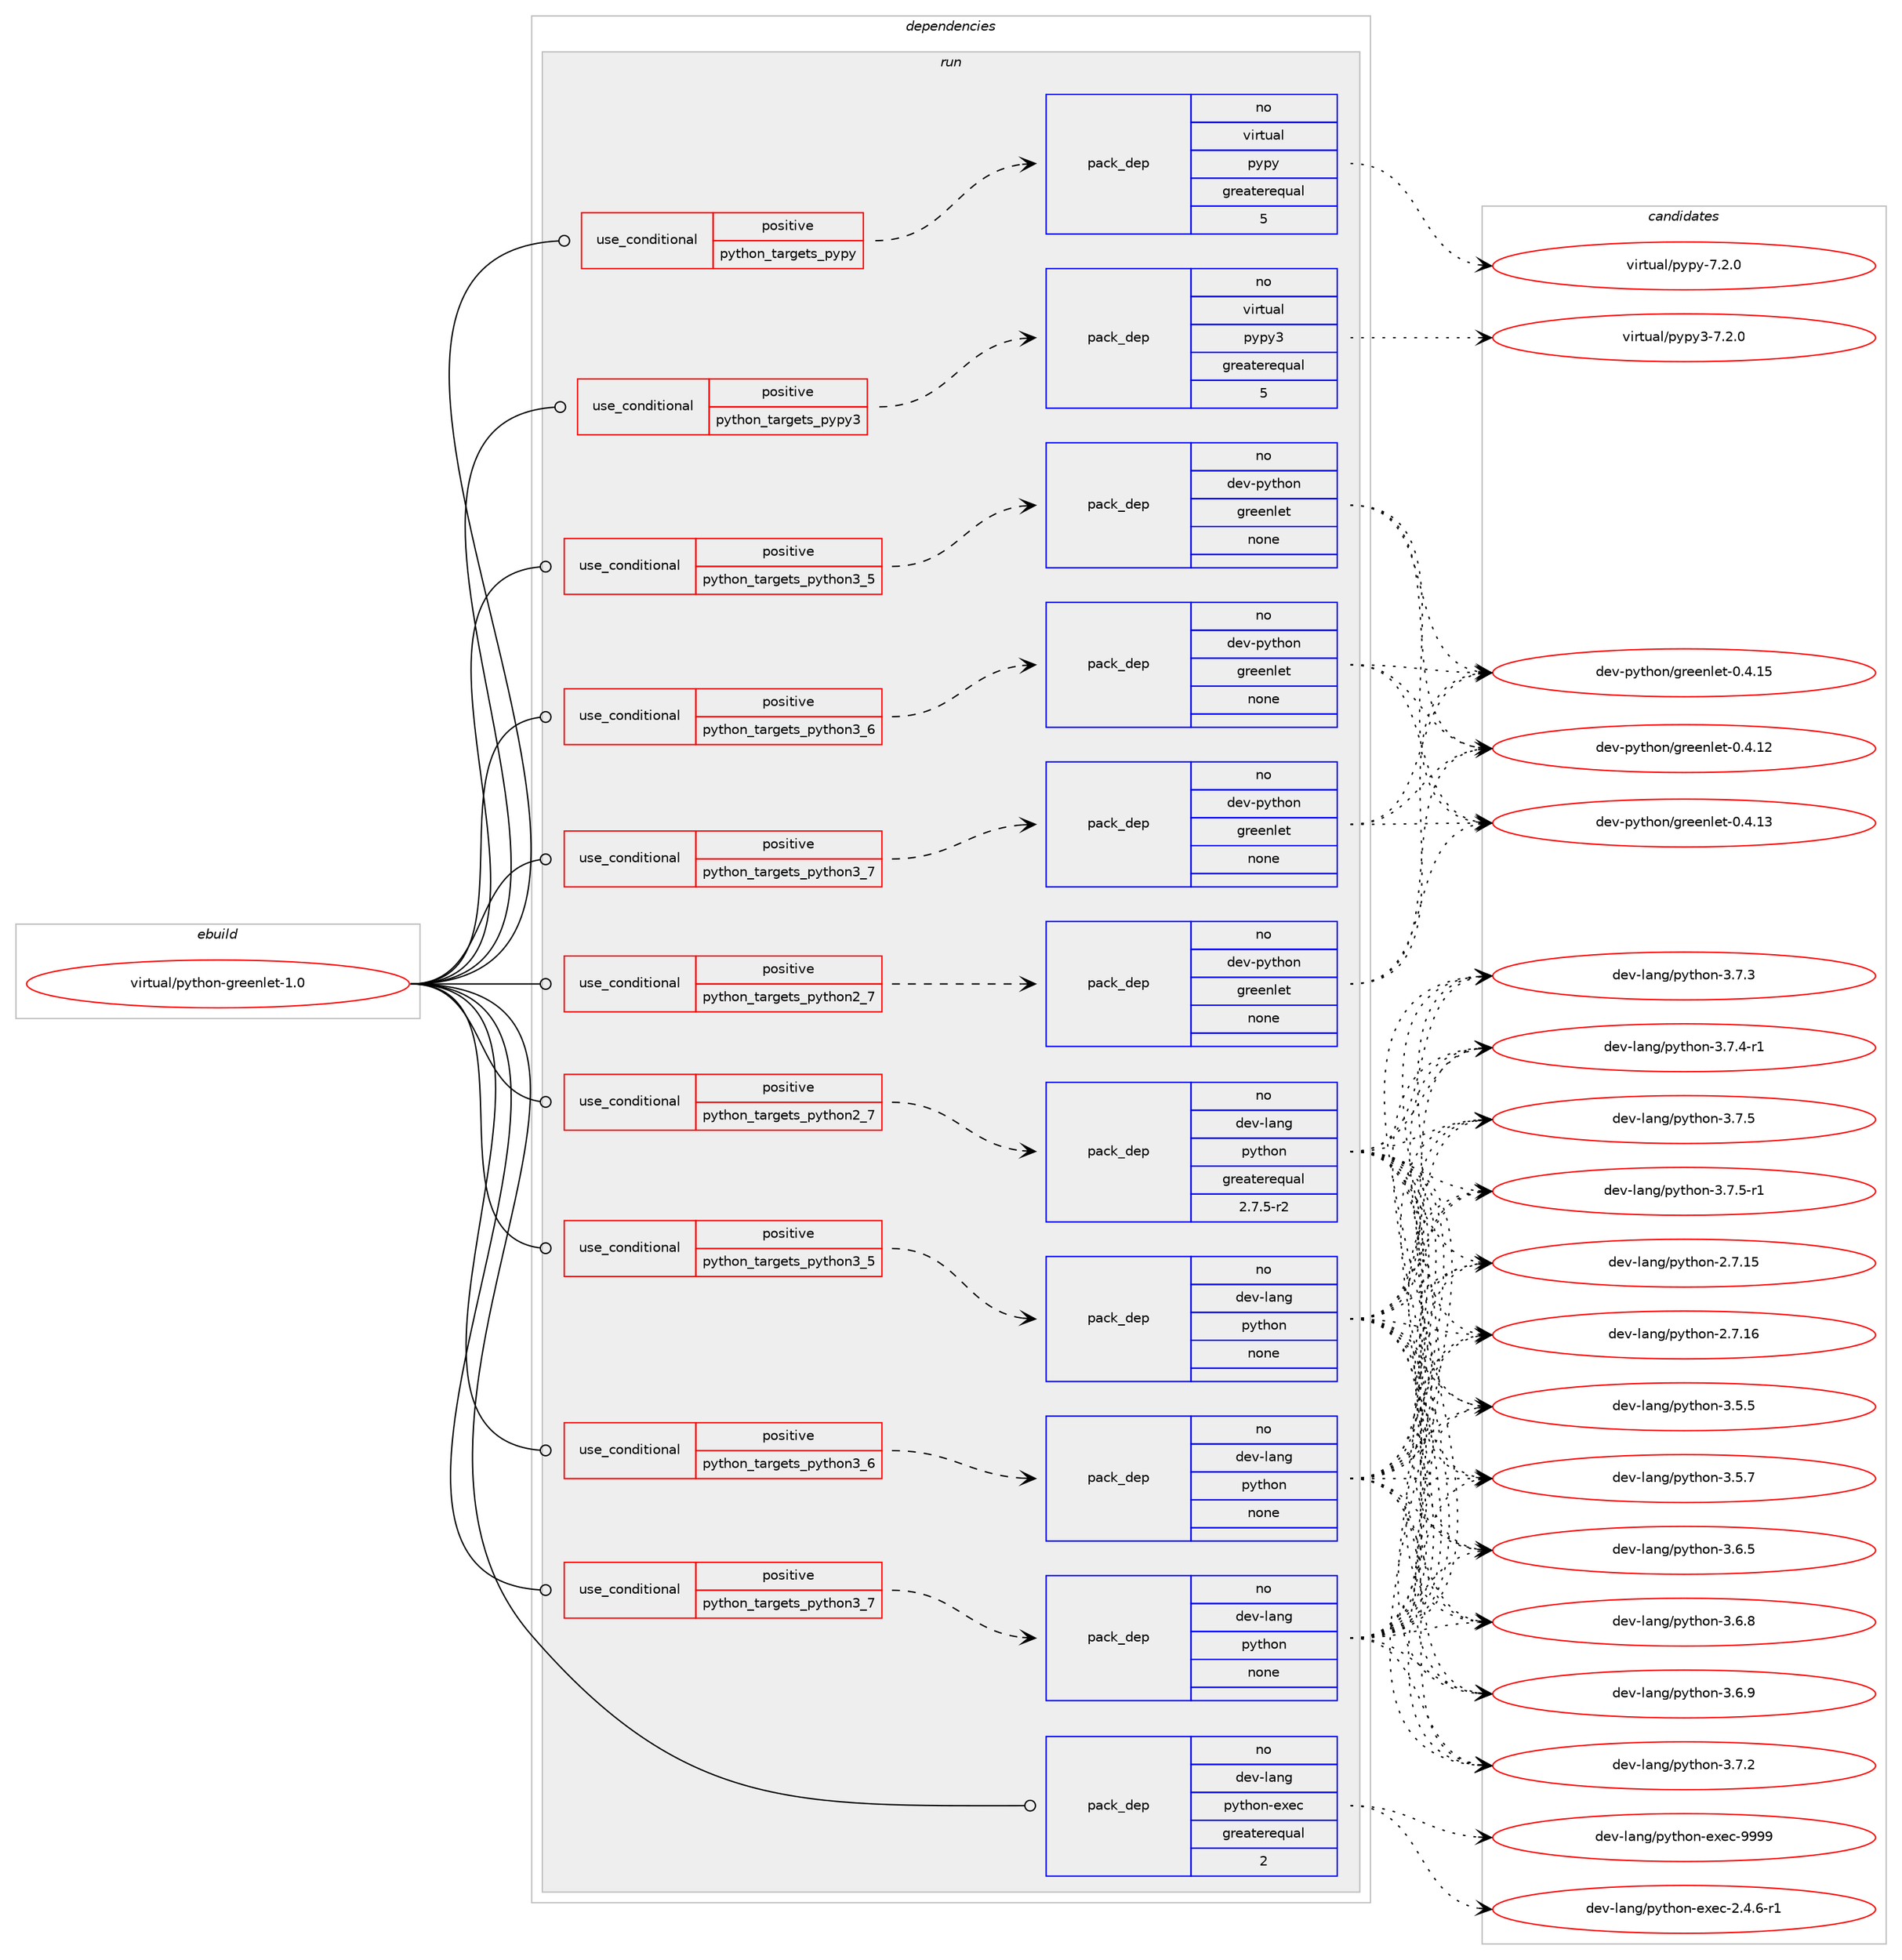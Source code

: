 digraph prolog {

# *************
# Graph options
# *************

newrank=true;
concentrate=true;
compound=true;
graph [rankdir=LR,fontname=Helvetica,fontsize=10,ranksep=1.5];#, ranksep=2.5, nodesep=0.2];
edge  [arrowhead=vee];
node  [fontname=Helvetica,fontsize=10];

# **********
# The ebuild
# **********

subgraph cluster_leftcol {
color=gray;
rank=same;
label=<<i>ebuild</i>>;
id [label="virtual/python-greenlet-1.0", color=red, width=4, href="../virtual/python-greenlet-1.0.svg"];
}

# ****************
# The dependencies
# ****************

subgraph cluster_midcol {
color=gray;
label=<<i>dependencies</i>>;
subgraph cluster_compile {
fillcolor="#eeeeee";
style=filled;
label=<<i>compile</i>>;
}
subgraph cluster_compileandrun {
fillcolor="#eeeeee";
style=filled;
label=<<i>compile and run</i>>;
}
subgraph cluster_run {
fillcolor="#eeeeee";
style=filled;
label=<<i>run</i>>;
subgraph cond216442 {
dependency902400 [label=<<TABLE BORDER="0" CELLBORDER="1" CELLSPACING="0" CELLPADDING="4"><TR><TD ROWSPAN="3" CELLPADDING="10">use_conditional</TD></TR><TR><TD>positive</TD></TR><TR><TD>python_targets_pypy</TD></TR></TABLE>>, shape=none, color=red];
subgraph pack669773 {
dependency902401 [label=<<TABLE BORDER="0" CELLBORDER="1" CELLSPACING="0" CELLPADDING="4" WIDTH="220"><TR><TD ROWSPAN="6" CELLPADDING="30">pack_dep</TD></TR><TR><TD WIDTH="110">no</TD></TR><TR><TD>virtual</TD></TR><TR><TD>pypy</TD></TR><TR><TD>greaterequal</TD></TR><TR><TD>5</TD></TR></TABLE>>, shape=none, color=blue];
}
dependency902400:e -> dependency902401:w [weight=20,style="dashed",arrowhead="vee"];
}
id:e -> dependency902400:w [weight=20,style="solid",arrowhead="odot"];
subgraph cond216443 {
dependency902402 [label=<<TABLE BORDER="0" CELLBORDER="1" CELLSPACING="0" CELLPADDING="4"><TR><TD ROWSPAN="3" CELLPADDING="10">use_conditional</TD></TR><TR><TD>positive</TD></TR><TR><TD>python_targets_pypy3</TD></TR></TABLE>>, shape=none, color=red];
subgraph pack669774 {
dependency902403 [label=<<TABLE BORDER="0" CELLBORDER="1" CELLSPACING="0" CELLPADDING="4" WIDTH="220"><TR><TD ROWSPAN="6" CELLPADDING="30">pack_dep</TD></TR><TR><TD WIDTH="110">no</TD></TR><TR><TD>virtual</TD></TR><TR><TD>pypy3</TD></TR><TR><TD>greaterequal</TD></TR><TR><TD>5</TD></TR></TABLE>>, shape=none, color=blue];
}
dependency902402:e -> dependency902403:w [weight=20,style="dashed",arrowhead="vee"];
}
id:e -> dependency902402:w [weight=20,style="solid",arrowhead="odot"];
subgraph cond216444 {
dependency902404 [label=<<TABLE BORDER="0" CELLBORDER="1" CELLSPACING="0" CELLPADDING="4"><TR><TD ROWSPAN="3" CELLPADDING="10">use_conditional</TD></TR><TR><TD>positive</TD></TR><TR><TD>python_targets_python2_7</TD></TR></TABLE>>, shape=none, color=red];
subgraph pack669775 {
dependency902405 [label=<<TABLE BORDER="0" CELLBORDER="1" CELLSPACING="0" CELLPADDING="4" WIDTH="220"><TR><TD ROWSPAN="6" CELLPADDING="30">pack_dep</TD></TR><TR><TD WIDTH="110">no</TD></TR><TR><TD>dev-lang</TD></TR><TR><TD>python</TD></TR><TR><TD>greaterequal</TD></TR><TR><TD>2.7.5-r2</TD></TR></TABLE>>, shape=none, color=blue];
}
dependency902404:e -> dependency902405:w [weight=20,style="dashed",arrowhead="vee"];
}
id:e -> dependency902404:w [weight=20,style="solid",arrowhead="odot"];
subgraph cond216445 {
dependency902406 [label=<<TABLE BORDER="0" CELLBORDER="1" CELLSPACING="0" CELLPADDING="4"><TR><TD ROWSPAN="3" CELLPADDING="10">use_conditional</TD></TR><TR><TD>positive</TD></TR><TR><TD>python_targets_python2_7</TD></TR></TABLE>>, shape=none, color=red];
subgraph pack669776 {
dependency902407 [label=<<TABLE BORDER="0" CELLBORDER="1" CELLSPACING="0" CELLPADDING="4" WIDTH="220"><TR><TD ROWSPAN="6" CELLPADDING="30">pack_dep</TD></TR><TR><TD WIDTH="110">no</TD></TR><TR><TD>dev-python</TD></TR><TR><TD>greenlet</TD></TR><TR><TD>none</TD></TR><TR><TD></TD></TR></TABLE>>, shape=none, color=blue];
}
dependency902406:e -> dependency902407:w [weight=20,style="dashed",arrowhead="vee"];
}
id:e -> dependency902406:w [weight=20,style="solid",arrowhead="odot"];
subgraph cond216446 {
dependency902408 [label=<<TABLE BORDER="0" CELLBORDER="1" CELLSPACING="0" CELLPADDING="4"><TR><TD ROWSPAN="3" CELLPADDING="10">use_conditional</TD></TR><TR><TD>positive</TD></TR><TR><TD>python_targets_python3_5</TD></TR></TABLE>>, shape=none, color=red];
subgraph pack669777 {
dependency902409 [label=<<TABLE BORDER="0" CELLBORDER="1" CELLSPACING="0" CELLPADDING="4" WIDTH="220"><TR><TD ROWSPAN="6" CELLPADDING="30">pack_dep</TD></TR><TR><TD WIDTH="110">no</TD></TR><TR><TD>dev-lang</TD></TR><TR><TD>python</TD></TR><TR><TD>none</TD></TR><TR><TD></TD></TR></TABLE>>, shape=none, color=blue];
}
dependency902408:e -> dependency902409:w [weight=20,style="dashed",arrowhead="vee"];
}
id:e -> dependency902408:w [weight=20,style="solid",arrowhead="odot"];
subgraph cond216447 {
dependency902410 [label=<<TABLE BORDER="0" CELLBORDER="1" CELLSPACING="0" CELLPADDING="4"><TR><TD ROWSPAN="3" CELLPADDING="10">use_conditional</TD></TR><TR><TD>positive</TD></TR><TR><TD>python_targets_python3_5</TD></TR></TABLE>>, shape=none, color=red];
subgraph pack669778 {
dependency902411 [label=<<TABLE BORDER="0" CELLBORDER="1" CELLSPACING="0" CELLPADDING="4" WIDTH="220"><TR><TD ROWSPAN="6" CELLPADDING="30">pack_dep</TD></TR><TR><TD WIDTH="110">no</TD></TR><TR><TD>dev-python</TD></TR><TR><TD>greenlet</TD></TR><TR><TD>none</TD></TR><TR><TD></TD></TR></TABLE>>, shape=none, color=blue];
}
dependency902410:e -> dependency902411:w [weight=20,style="dashed",arrowhead="vee"];
}
id:e -> dependency902410:w [weight=20,style="solid",arrowhead="odot"];
subgraph cond216448 {
dependency902412 [label=<<TABLE BORDER="0" CELLBORDER="1" CELLSPACING="0" CELLPADDING="4"><TR><TD ROWSPAN="3" CELLPADDING="10">use_conditional</TD></TR><TR><TD>positive</TD></TR><TR><TD>python_targets_python3_6</TD></TR></TABLE>>, shape=none, color=red];
subgraph pack669779 {
dependency902413 [label=<<TABLE BORDER="0" CELLBORDER="1" CELLSPACING="0" CELLPADDING="4" WIDTH="220"><TR><TD ROWSPAN="6" CELLPADDING="30">pack_dep</TD></TR><TR><TD WIDTH="110">no</TD></TR><TR><TD>dev-lang</TD></TR><TR><TD>python</TD></TR><TR><TD>none</TD></TR><TR><TD></TD></TR></TABLE>>, shape=none, color=blue];
}
dependency902412:e -> dependency902413:w [weight=20,style="dashed",arrowhead="vee"];
}
id:e -> dependency902412:w [weight=20,style="solid",arrowhead="odot"];
subgraph cond216449 {
dependency902414 [label=<<TABLE BORDER="0" CELLBORDER="1" CELLSPACING="0" CELLPADDING="4"><TR><TD ROWSPAN="3" CELLPADDING="10">use_conditional</TD></TR><TR><TD>positive</TD></TR><TR><TD>python_targets_python3_6</TD></TR></TABLE>>, shape=none, color=red];
subgraph pack669780 {
dependency902415 [label=<<TABLE BORDER="0" CELLBORDER="1" CELLSPACING="0" CELLPADDING="4" WIDTH="220"><TR><TD ROWSPAN="6" CELLPADDING="30">pack_dep</TD></TR><TR><TD WIDTH="110">no</TD></TR><TR><TD>dev-python</TD></TR><TR><TD>greenlet</TD></TR><TR><TD>none</TD></TR><TR><TD></TD></TR></TABLE>>, shape=none, color=blue];
}
dependency902414:e -> dependency902415:w [weight=20,style="dashed",arrowhead="vee"];
}
id:e -> dependency902414:w [weight=20,style="solid",arrowhead="odot"];
subgraph cond216450 {
dependency902416 [label=<<TABLE BORDER="0" CELLBORDER="1" CELLSPACING="0" CELLPADDING="4"><TR><TD ROWSPAN="3" CELLPADDING="10">use_conditional</TD></TR><TR><TD>positive</TD></TR><TR><TD>python_targets_python3_7</TD></TR></TABLE>>, shape=none, color=red];
subgraph pack669781 {
dependency902417 [label=<<TABLE BORDER="0" CELLBORDER="1" CELLSPACING="0" CELLPADDING="4" WIDTH="220"><TR><TD ROWSPAN="6" CELLPADDING="30">pack_dep</TD></TR><TR><TD WIDTH="110">no</TD></TR><TR><TD>dev-lang</TD></TR><TR><TD>python</TD></TR><TR><TD>none</TD></TR><TR><TD></TD></TR></TABLE>>, shape=none, color=blue];
}
dependency902416:e -> dependency902417:w [weight=20,style="dashed",arrowhead="vee"];
}
id:e -> dependency902416:w [weight=20,style="solid",arrowhead="odot"];
subgraph cond216451 {
dependency902418 [label=<<TABLE BORDER="0" CELLBORDER="1" CELLSPACING="0" CELLPADDING="4"><TR><TD ROWSPAN="3" CELLPADDING="10">use_conditional</TD></TR><TR><TD>positive</TD></TR><TR><TD>python_targets_python3_7</TD></TR></TABLE>>, shape=none, color=red];
subgraph pack669782 {
dependency902419 [label=<<TABLE BORDER="0" CELLBORDER="1" CELLSPACING="0" CELLPADDING="4" WIDTH="220"><TR><TD ROWSPAN="6" CELLPADDING="30">pack_dep</TD></TR><TR><TD WIDTH="110">no</TD></TR><TR><TD>dev-python</TD></TR><TR><TD>greenlet</TD></TR><TR><TD>none</TD></TR><TR><TD></TD></TR></TABLE>>, shape=none, color=blue];
}
dependency902418:e -> dependency902419:w [weight=20,style="dashed",arrowhead="vee"];
}
id:e -> dependency902418:w [weight=20,style="solid",arrowhead="odot"];
subgraph pack669783 {
dependency902420 [label=<<TABLE BORDER="0" CELLBORDER="1" CELLSPACING="0" CELLPADDING="4" WIDTH="220"><TR><TD ROWSPAN="6" CELLPADDING="30">pack_dep</TD></TR><TR><TD WIDTH="110">no</TD></TR><TR><TD>dev-lang</TD></TR><TR><TD>python-exec</TD></TR><TR><TD>greaterequal</TD></TR><TR><TD>2</TD></TR></TABLE>>, shape=none, color=blue];
}
id:e -> dependency902420:w [weight=20,style="solid",arrowhead="odot"];
}
}

# **************
# The candidates
# **************

subgraph cluster_choices {
rank=same;
color=gray;
label=<<i>candidates</i>>;

subgraph choice669773 {
color=black;
nodesep=1;
choice1181051141161179710847112121112121455546504648 [label="virtual/pypy-7.2.0", color=red, width=4,href="../virtual/pypy-7.2.0.svg"];
dependency902401:e -> choice1181051141161179710847112121112121455546504648:w [style=dotted,weight="100"];
}
subgraph choice669774 {
color=black;
nodesep=1;
choice118105114116117971084711212111212151455546504648 [label="virtual/pypy3-7.2.0", color=red, width=4,href="../virtual/pypy3-7.2.0.svg"];
dependency902403:e -> choice118105114116117971084711212111212151455546504648:w [style=dotted,weight="100"];
}
subgraph choice669775 {
color=black;
nodesep=1;
choice10010111845108971101034711212111610411111045504655464953 [label="dev-lang/python-2.7.15", color=red, width=4,href="../dev-lang/python-2.7.15.svg"];
choice10010111845108971101034711212111610411111045504655464954 [label="dev-lang/python-2.7.16", color=red, width=4,href="../dev-lang/python-2.7.16.svg"];
choice100101118451089711010347112121116104111110455146534653 [label="dev-lang/python-3.5.5", color=red, width=4,href="../dev-lang/python-3.5.5.svg"];
choice100101118451089711010347112121116104111110455146534655 [label="dev-lang/python-3.5.7", color=red, width=4,href="../dev-lang/python-3.5.7.svg"];
choice100101118451089711010347112121116104111110455146544653 [label="dev-lang/python-3.6.5", color=red, width=4,href="../dev-lang/python-3.6.5.svg"];
choice100101118451089711010347112121116104111110455146544656 [label="dev-lang/python-3.6.8", color=red, width=4,href="../dev-lang/python-3.6.8.svg"];
choice100101118451089711010347112121116104111110455146544657 [label="dev-lang/python-3.6.9", color=red, width=4,href="../dev-lang/python-3.6.9.svg"];
choice100101118451089711010347112121116104111110455146554650 [label="dev-lang/python-3.7.2", color=red, width=4,href="../dev-lang/python-3.7.2.svg"];
choice100101118451089711010347112121116104111110455146554651 [label="dev-lang/python-3.7.3", color=red, width=4,href="../dev-lang/python-3.7.3.svg"];
choice1001011184510897110103471121211161041111104551465546524511449 [label="dev-lang/python-3.7.4-r1", color=red, width=4,href="../dev-lang/python-3.7.4-r1.svg"];
choice100101118451089711010347112121116104111110455146554653 [label="dev-lang/python-3.7.5", color=red, width=4,href="../dev-lang/python-3.7.5.svg"];
choice1001011184510897110103471121211161041111104551465546534511449 [label="dev-lang/python-3.7.5-r1", color=red, width=4,href="../dev-lang/python-3.7.5-r1.svg"];
dependency902405:e -> choice10010111845108971101034711212111610411111045504655464953:w [style=dotted,weight="100"];
dependency902405:e -> choice10010111845108971101034711212111610411111045504655464954:w [style=dotted,weight="100"];
dependency902405:e -> choice100101118451089711010347112121116104111110455146534653:w [style=dotted,weight="100"];
dependency902405:e -> choice100101118451089711010347112121116104111110455146534655:w [style=dotted,weight="100"];
dependency902405:e -> choice100101118451089711010347112121116104111110455146544653:w [style=dotted,weight="100"];
dependency902405:e -> choice100101118451089711010347112121116104111110455146544656:w [style=dotted,weight="100"];
dependency902405:e -> choice100101118451089711010347112121116104111110455146544657:w [style=dotted,weight="100"];
dependency902405:e -> choice100101118451089711010347112121116104111110455146554650:w [style=dotted,weight="100"];
dependency902405:e -> choice100101118451089711010347112121116104111110455146554651:w [style=dotted,weight="100"];
dependency902405:e -> choice1001011184510897110103471121211161041111104551465546524511449:w [style=dotted,weight="100"];
dependency902405:e -> choice100101118451089711010347112121116104111110455146554653:w [style=dotted,weight="100"];
dependency902405:e -> choice1001011184510897110103471121211161041111104551465546534511449:w [style=dotted,weight="100"];
}
subgraph choice669776 {
color=black;
nodesep=1;
choice100101118451121211161041111104710311410110111010810111645484652464950 [label="dev-python/greenlet-0.4.12", color=red, width=4,href="../dev-python/greenlet-0.4.12.svg"];
choice100101118451121211161041111104710311410110111010810111645484652464951 [label="dev-python/greenlet-0.4.13", color=red, width=4,href="../dev-python/greenlet-0.4.13.svg"];
choice100101118451121211161041111104710311410110111010810111645484652464953 [label="dev-python/greenlet-0.4.15", color=red, width=4,href="../dev-python/greenlet-0.4.15.svg"];
dependency902407:e -> choice100101118451121211161041111104710311410110111010810111645484652464950:w [style=dotted,weight="100"];
dependency902407:e -> choice100101118451121211161041111104710311410110111010810111645484652464951:w [style=dotted,weight="100"];
dependency902407:e -> choice100101118451121211161041111104710311410110111010810111645484652464953:w [style=dotted,weight="100"];
}
subgraph choice669777 {
color=black;
nodesep=1;
choice10010111845108971101034711212111610411111045504655464953 [label="dev-lang/python-2.7.15", color=red, width=4,href="../dev-lang/python-2.7.15.svg"];
choice10010111845108971101034711212111610411111045504655464954 [label="dev-lang/python-2.7.16", color=red, width=4,href="../dev-lang/python-2.7.16.svg"];
choice100101118451089711010347112121116104111110455146534653 [label="dev-lang/python-3.5.5", color=red, width=4,href="../dev-lang/python-3.5.5.svg"];
choice100101118451089711010347112121116104111110455146534655 [label="dev-lang/python-3.5.7", color=red, width=4,href="../dev-lang/python-3.5.7.svg"];
choice100101118451089711010347112121116104111110455146544653 [label="dev-lang/python-3.6.5", color=red, width=4,href="../dev-lang/python-3.6.5.svg"];
choice100101118451089711010347112121116104111110455146544656 [label="dev-lang/python-3.6.8", color=red, width=4,href="../dev-lang/python-3.6.8.svg"];
choice100101118451089711010347112121116104111110455146544657 [label="dev-lang/python-3.6.9", color=red, width=4,href="../dev-lang/python-3.6.9.svg"];
choice100101118451089711010347112121116104111110455146554650 [label="dev-lang/python-3.7.2", color=red, width=4,href="../dev-lang/python-3.7.2.svg"];
choice100101118451089711010347112121116104111110455146554651 [label="dev-lang/python-3.7.3", color=red, width=4,href="../dev-lang/python-3.7.3.svg"];
choice1001011184510897110103471121211161041111104551465546524511449 [label="dev-lang/python-3.7.4-r1", color=red, width=4,href="../dev-lang/python-3.7.4-r1.svg"];
choice100101118451089711010347112121116104111110455146554653 [label="dev-lang/python-3.7.5", color=red, width=4,href="../dev-lang/python-3.7.5.svg"];
choice1001011184510897110103471121211161041111104551465546534511449 [label="dev-lang/python-3.7.5-r1", color=red, width=4,href="../dev-lang/python-3.7.5-r1.svg"];
dependency902409:e -> choice10010111845108971101034711212111610411111045504655464953:w [style=dotted,weight="100"];
dependency902409:e -> choice10010111845108971101034711212111610411111045504655464954:w [style=dotted,weight="100"];
dependency902409:e -> choice100101118451089711010347112121116104111110455146534653:w [style=dotted,weight="100"];
dependency902409:e -> choice100101118451089711010347112121116104111110455146534655:w [style=dotted,weight="100"];
dependency902409:e -> choice100101118451089711010347112121116104111110455146544653:w [style=dotted,weight="100"];
dependency902409:e -> choice100101118451089711010347112121116104111110455146544656:w [style=dotted,weight="100"];
dependency902409:e -> choice100101118451089711010347112121116104111110455146544657:w [style=dotted,weight="100"];
dependency902409:e -> choice100101118451089711010347112121116104111110455146554650:w [style=dotted,weight="100"];
dependency902409:e -> choice100101118451089711010347112121116104111110455146554651:w [style=dotted,weight="100"];
dependency902409:e -> choice1001011184510897110103471121211161041111104551465546524511449:w [style=dotted,weight="100"];
dependency902409:e -> choice100101118451089711010347112121116104111110455146554653:w [style=dotted,weight="100"];
dependency902409:e -> choice1001011184510897110103471121211161041111104551465546534511449:w [style=dotted,weight="100"];
}
subgraph choice669778 {
color=black;
nodesep=1;
choice100101118451121211161041111104710311410110111010810111645484652464950 [label="dev-python/greenlet-0.4.12", color=red, width=4,href="../dev-python/greenlet-0.4.12.svg"];
choice100101118451121211161041111104710311410110111010810111645484652464951 [label="dev-python/greenlet-0.4.13", color=red, width=4,href="../dev-python/greenlet-0.4.13.svg"];
choice100101118451121211161041111104710311410110111010810111645484652464953 [label="dev-python/greenlet-0.4.15", color=red, width=4,href="../dev-python/greenlet-0.4.15.svg"];
dependency902411:e -> choice100101118451121211161041111104710311410110111010810111645484652464950:w [style=dotted,weight="100"];
dependency902411:e -> choice100101118451121211161041111104710311410110111010810111645484652464951:w [style=dotted,weight="100"];
dependency902411:e -> choice100101118451121211161041111104710311410110111010810111645484652464953:w [style=dotted,weight="100"];
}
subgraph choice669779 {
color=black;
nodesep=1;
choice10010111845108971101034711212111610411111045504655464953 [label="dev-lang/python-2.7.15", color=red, width=4,href="../dev-lang/python-2.7.15.svg"];
choice10010111845108971101034711212111610411111045504655464954 [label="dev-lang/python-2.7.16", color=red, width=4,href="../dev-lang/python-2.7.16.svg"];
choice100101118451089711010347112121116104111110455146534653 [label="dev-lang/python-3.5.5", color=red, width=4,href="../dev-lang/python-3.5.5.svg"];
choice100101118451089711010347112121116104111110455146534655 [label="dev-lang/python-3.5.7", color=red, width=4,href="../dev-lang/python-3.5.7.svg"];
choice100101118451089711010347112121116104111110455146544653 [label="dev-lang/python-3.6.5", color=red, width=4,href="../dev-lang/python-3.6.5.svg"];
choice100101118451089711010347112121116104111110455146544656 [label="dev-lang/python-3.6.8", color=red, width=4,href="../dev-lang/python-3.6.8.svg"];
choice100101118451089711010347112121116104111110455146544657 [label="dev-lang/python-3.6.9", color=red, width=4,href="../dev-lang/python-3.6.9.svg"];
choice100101118451089711010347112121116104111110455146554650 [label="dev-lang/python-3.7.2", color=red, width=4,href="../dev-lang/python-3.7.2.svg"];
choice100101118451089711010347112121116104111110455146554651 [label="dev-lang/python-3.7.3", color=red, width=4,href="../dev-lang/python-3.7.3.svg"];
choice1001011184510897110103471121211161041111104551465546524511449 [label="dev-lang/python-3.7.4-r1", color=red, width=4,href="../dev-lang/python-3.7.4-r1.svg"];
choice100101118451089711010347112121116104111110455146554653 [label="dev-lang/python-3.7.5", color=red, width=4,href="../dev-lang/python-3.7.5.svg"];
choice1001011184510897110103471121211161041111104551465546534511449 [label="dev-lang/python-3.7.5-r1", color=red, width=4,href="../dev-lang/python-3.7.5-r1.svg"];
dependency902413:e -> choice10010111845108971101034711212111610411111045504655464953:w [style=dotted,weight="100"];
dependency902413:e -> choice10010111845108971101034711212111610411111045504655464954:w [style=dotted,weight="100"];
dependency902413:e -> choice100101118451089711010347112121116104111110455146534653:w [style=dotted,weight="100"];
dependency902413:e -> choice100101118451089711010347112121116104111110455146534655:w [style=dotted,weight="100"];
dependency902413:e -> choice100101118451089711010347112121116104111110455146544653:w [style=dotted,weight="100"];
dependency902413:e -> choice100101118451089711010347112121116104111110455146544656:w [style=dotted,weight="100"];
dependency902413:e -> choice100101118451089711010347112121116104111110455146544657:w [style=dotted,weight="100"];
dependency902413:e -> choice100101118451089711010347112121116104111110455146554650:w [style=dotted,weight="100"];
dependency902413:e -> choice100101118451089711010347112121116104111110455146554651:w [style=dotted,weight="100"];
dependency902413:e -> choice1001011184510897110103471121211161041111104551465546524511449:w [style=dotted,weight="100"];
dependency902413:e -> choice100101118451089711010347112121116104111110455146554653:w [style=dotted,weight="100"];
dependency902413:e -> choice1001011184510897110103471121211161041111104551465546534511449:w [style=dotted,weight="100"];
}
subgraph choice669780 {
color=black;
nodesep=1;
choice100101118451121211161041111104710311410110111010810111645484652464950 [label="dev-python/greenlet-0.4.12", color=red, width=4,href="../dev-python/greenlet-0.4.12.svg"];
choice100101118451121211161041111104710311410110111010810111645484652464951 [label="dev-python/greenlet-0.4.13", color=red, width=4,href="../dev-python/greenlet-0.4.13.svg"];
choice100101118451121211161041111104710311410110111010810111645484652464953 [label="dev-python/greenlet-0.4.15", color=red, width=4,href="../dev-python/greenlet-0.4.15.svg"];
dependency902415:e -> choice100101118451121211161041111104710311410110111010810111645484652464950:w [style=dotted,weight="100"];
dependency902415:e -> choice100101118451121211161041111104710311410110111010810111645484652464951:w [style=dotted,weight="100"];
dependency902415:e -> choice100101118451121211161041111104710311410110111010810111645484652464953:w [style=dotted,weight="100"];
}
subgraph choice669781 {
color=black;
nodesep=1;
choice10010111845108971101034711212111610411111045504655464953 [label="dev-lang/python-2.7.15", color=red, width=4,href="../dev-lang/python-2.7.15.svg"];
choice10010111845108971101034711212111610411111045504655464954 [label="dev-lang/python-2.7.16", color=red, width=4,href="../dev-lang/python-2.7.16.svg"];
choice100101118451089711010347112121116104111110455146534653 [label="dev-lang/python-3.5.5", color=red, width=4,href="../dev-lang/python-3.5.5.svg"];
choice100101118451089711010347112121116104111110455146534655 [label="dev-lang/python-3.5.7", color=red, width=4,href="../dev-lang/python-3.5.7.svg"];
choice100101118451089711010347112121116104111110455146544653 [label="dev-lang/python-3.6.5", color=red, width=4,href="../dev-lang/python-3.6.5.svg"];
choice100101118451089711010347112121116104111110455146544656 [label="dev-lang/python-3.6.8", color=red, width=4,href="../dev-lang/python-3.6.8.svg"];
choice100101118451089711010347112121116104111110455146544657 [label="dev-lang/python-3.6.9", color=red, width=4,href="../dev-lang/python-3.6.9.svg"];
choice100101118451089711010347112121116104111110455146554650 [label="dev-lang/python-3.7.2", color=red, width=4,href="../dev-lang/python-3.7.2.svg"];
choice100101118451089711010347112121116104111110455146554651 [label="dev-lang/python-3.7.3", color=red, width=4,href="../dev-lang/python-3.7.3.svg"];
choice1001011184510897110103471121211161041111104551465546524511449 [label="dev-lang/python-3.7.4-r1", color=red, width=4,href="../dev-lang/python-3.7.4-r1.svg"];
choice100101118451089711010347112121116104111110455146554653 [label="dev-lang/python-3.7.5", color=red, width=4,href="../dev-lang/python-3.7.5.svg"];
choice1001011184510897110103471121211161041111104551465546534511449 [label="dev-lang/python-3.7.5-r1", color=red, width=4,href="../dev-lang/python-3.7.5-r1.svg"];
dependency902417:e -> choice10010111845108971101034711212111610411111045504655464953:w [style=dotted,weight="100"];
dependency902417:e -> choice10010111845108971101034711212111610411111045504655464954:w [style=dotted,weight="100"];
dependency902417:e -> choice100101118451089711010347112121116104111110455146534653:w [style=dotted,weight="100"];
dependency902417:e -> choice100101118451089711010347112121116104111110455146534655:w [style=dotted,weight="100"];
dependency902417:e -> choice100101118451089711010347112121116104111110455146544653:w [style=dotted,weight="100"];
dependency902417:e -> choice100101118451089711010347112121116104111110455146544656:w [style=dotted,weight="100"];
dependency902417:e -> choice100101118451089711010347112121116104111110455146544657:w [style=dotted,weight="100"];
dependency902417:e -> choice100101118451089711010347112121116104111110455146554650:w [style=dotted,weight="100"];
dependency902417:e -> choice100101118451089711010347112121116104111110455146554651:w [style=dotted,weight="100"];
dependency902417:e -> choice1001011184510897110103471121211161041111104551465546524511449:w [style=dotted,weight="100"];
dependency902417:e -> choice100101118451089711010347112121116104111110455146554653:w [style=dotted,weight="100"];
dependency902417:e -> choice1001011184510897110103471121211161041111104551465546534511449:w [style=dotted,weight="100"];
}
subgraph choice669782 {
color=black;
nodesep=1;
choice100101118451121211161041111104710311410110111010810111645484652464950 [label="dev-python/greenlet-0.4.12", color=red, width=4,href="../dev-python/greenlet-0.4.12.svg"];
choice100101118451121211161041111104710311410110111010810111645484652464951 [label="dev-python/greenlet-0.4.13", color=red, width=4,href="../dev-python/greenlet-0.4.13.svg"];
choice100101118451121211161041111104710311410110111010810111645484652464953 [label="dev-python/greenlet-0.4.15", color=red, width=4,href="../dev-python/greenlet-0.4.15.svg"];
dependency902419:e -> choice100101118451121211161041111104710311410110111010810111645484652464950:w [style=dotted,weight="100"];
dependency902419:e -> choice100101118451121211161041111104710311410110111010810111645484652464951:w [style=dotted,weight="100"];
dependency902419:e -> choice100101118451121211161041111104710311410110111010810111645484652464953:w [style=dotted,weight="100"];
}
subgraph choice669783 {
color=black;
nodesep=1;
choice10010111845108971101034711212111610411111045101120101994550465246544511449 [label="dev-lang/python-exec-2.4.6-r1", color=red, width=4,href="../dev-lang/python-exec-2.4.6-r1.svg"];
choice10010111845108971101034711212111610411111045101120101994557575757 [label="dev-lang/python-exec-9999", color=red, width=4,href="../dev-lang/python-exec-9999.svg"];
dependency902420:e -> choice10010111845108971101034711212111610411111045101120101994550465246544511449:w [style=dotted,weight="100"];
dependency902420:e -> choice10010111845108971101034711212111610411111045101120101994557575757:w [style=dotted,weight="100"];
}
}

}
